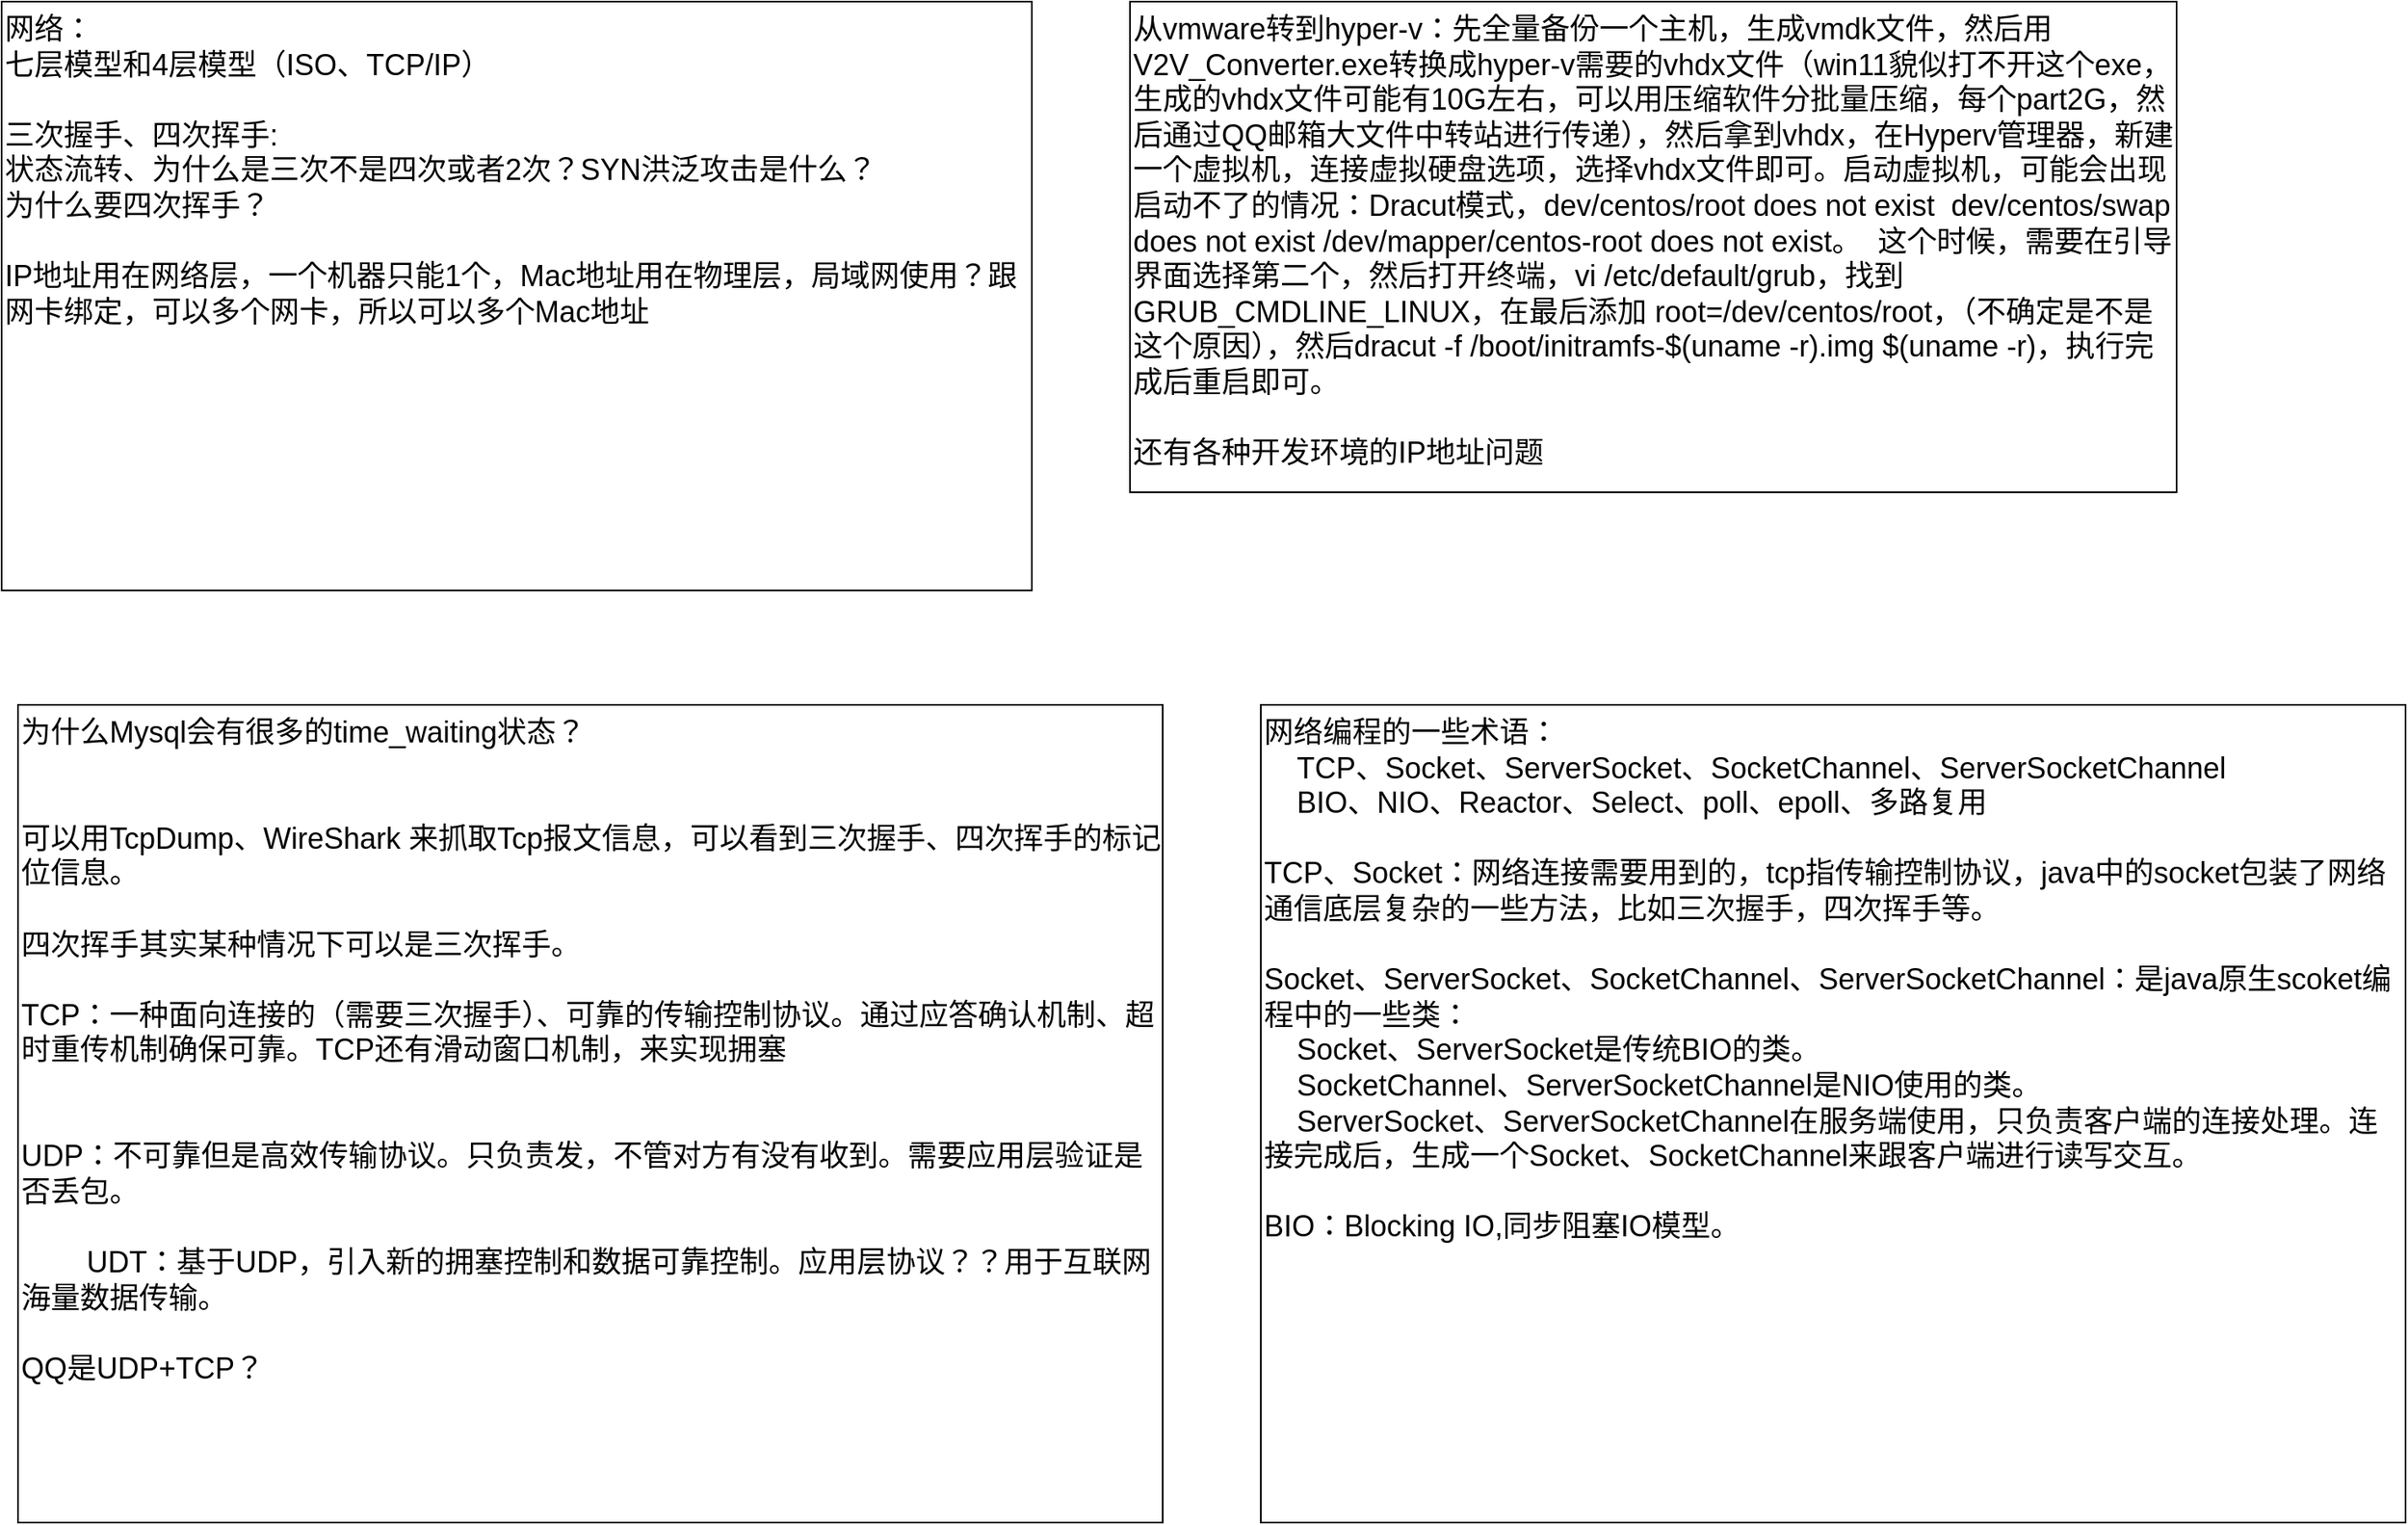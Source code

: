 <mxfile version="22.1.15" type="github">
  <diagram name="第 1 页" id="dfQ2K8U6RCrprToEWXjN">
    <mxGraphModel dx="1434" dy="758" grid="1" gridSize="10" guides="1" tooltips="1" connect="1" arrows="1" fold="1" page="1" pageScale="1" pageWidth="827" pageHeight="1169" math="0" shadow="0">
      <root>
        <mxCell id="0" />
        <mxCell id="1" parent="0" />
        <mxCell id="kspal44cpr0UDIiF-O2j-1" value="网络：&lt;br&gt;七层模型和4层模型（ISO、TCP/IP）&lt;br&gt;&lt;br&gt;三次握手、四次挥手:&lt;br&gt;状态流转、为什么是三次不是四次或者2次？SYN洪泛攻击是什么？&lt;br&gt;为什么要四次挥手？&lt;br&gt;&lt;br&gt;IP地址用在网络层，一个机器只能1个，Mac地址用在物理层，局域网使用？跟网卡绑定，可以多个网卡，所以可以多个Mac地址" style="rounded=0;whiteSpace=wrap;html=1;verticalAlign=top;align=left;fontSize=18;" parent="1" vertex="1">
          <mxGeometry x="90" y="230" width="630" height="360" as="geometry" />
        </mxCell>
        <mxCell id="Q0x3BzN4bDTh5bxxYxOY-1" value="为什么Mysql会有很多的time_waiting状态？&lt;br&gt;&lt;br&gt;&lt;br&gt;可以用TcpDump、WireShark 来抓取Tcp报文信息，可以看到三次握手、四次挥手的标记位信息。&lt;br&gt;&lt;br&gt;四次挥手其实某种情况下可以是三次挥手。&lt;br&gt;&lt;br&gt;TCP：一种面向连接的（需要三次握手）、可靠的传输控制协议。通过应答确认机制、超时重传机制确保可靠。TCP还有滑动窗口机制，来实现拥塞&lt;br&gt;&lt;br&gt;&lt;br&gt;UDP：不可靠但是高效传输协议。只负责发，不管对方有没有收到。需要应用层验证是否丢包。&lt;br&gt;&lt;br&gt;&lt;span style=&quot;white-space: pre;&quot;&gt;&#x9;&lt;/span&gt;UDT：基于UDP，引入新的拥塞控制和数据可靠控制。应用层协议？？用于互联网海量数据传输。&lt;br&gt;&lt;br&gt;QQ是UDP+TCP？" style="rounded=0;whiteSpace=wrap;html=1;verticalAlign=top;align=left;fontSize=18;" parent="1" vertex="1">
          <mxGeometry x="100" y="660" width="700" height="500" as="geometry" />
        </mxCell>
        <mxCell id="Q0x3BzN4bDTh5bxxYxOY-2" value="从vmware转到hyper-v：先全量备份一个主机，生成vmdk文件，然后用V2V_Converter.exe转换成hyper-v需要的vhdx文件（win11貌似打不开这个exe，生成的vhdx文件可能有10G左右，可以用压缩软件分批量压缩，每个part2G，然后通过QQ邮箱大文件中转站进行传递），然后拿到vhdx，在Hyperv管理器，新建一个虚拟机，连接虚拟硬盘选项，选择vhdx文件即可。启动虚拟机，可能会出现启动不了的情况：Dracut模式，dev/centos/root does not exist&amp;nbsp; dev/centos/swap does not exist /dev/mapper/centos-root does not exist。&amp;nbsp; 这个时候，需要在引导界面选择第二个，然后打开终端，vi /etc/default/grub，找到GRUB_CMDLINE_LINUX，在最后添加 root=/dev/centos/root，（不确定是不是这个原因），然后dracut -f /boot/initramfs-$(uname -r).img $(uname -r)，执行完成后重启即可。&lt;br&gt;&lt;br&gt;还有各种开发环境的IP地址问题" style="rounded=0;whiteSpace=wrap;html=1;verticalAlign=top;align=left;fontSize=18;" parent="1" vertex="1">
          <mxGeometry x="780" y="230" width="640" height="300" as="geometry" />
        </mxCell>
        <mxCell id="AwSWmslzqT6xmFB92t7R-1" value="网络编程的一些术语：&lt;br&gt;&lt;span style=&quot;&quot;&gt;&lt;span style=&quot;&quot;&gt;&amp;nbsp;&amp;nbsp;&amp;nbsp;&amp;nbsp;&lt;/span&gt;&lt;/span&gt;TCP、Socket、ServerSocket、SocketChannel、ServerSocketChannel&lt;br&gt;&lt;span style=&quot;&quot;&gt;&lt;span style=&quot;&quot;&gt;&amp;nbsp;&amp;nbsp;&amp;nbsp;&amp;nbsp;&lt;/span&gt;&lt;/span&gt;BIO、NIO、Reactor、Select、poll、epoll、多路复用&lt;br&gt;&lt;br&gt;TCP、Socket：网络连接需要用到的，tcp指传输控制协议，java中的socket包装了网络通信底层复杂的一些方法，比如三次握手，四次挥手等。&lt;br&gt;&lt;br&gt;Socket、ServerSocket、SocketChannel、ServerSocketChannel：是java原生scoket编程中的一些类：&lt;br&gt;&lt;span style=&quot;&quot;&gt;&lt;span style=&quot;&quot;&gt;&amp;nbsp;&amp;nbsp;&amp;nbsp;&amp;nbsp;&lt;/span&gt;&lt;/span&gt;Socket、ServerSocket是传统BIO的类。&lt;br&gt;&lt;span style=&quot;&quot;&gt;&lt;span style=&quot;&quot;&gt;&amp;nbsp;&amp;nbsp;&amp;nbsp;&amp;nbsp;&lt;/span&gt;&lt;/span&gt;SocketChannel、ServerSocketChannel是NIO使用的类。&lt;br&gt;&lt;span style=&quot;&quot;&gt;&lt;span style=&quot;&quot;&gt;&amp;nbsp;&amp;nbsp;&amp;nbsp;&amp;nbsp;&lt;/span&gt;&lt;/span&gt;ServerSocket、ServerSocketChannel在服务端使用，只负责客户端的连接处理。连接完成后，生成一个Socket、SocketChannel来跟客户端进行读写交互。&lt;br&gt;&lt;br&gt;BIO：Blocking IO,同步阻塞IO模型。" style="rounded=0;whiteSpace=wrap;html=1;verticalAlign=top;align=left;fontSize=18;" vertex="1" parent="1">
          <mxGeometry x="860" y="660" width="700" height="500" as="geometry" />
        </mxCell>
      </root>
    </mxGraphModel>
  </diagram>
</mxfile>
